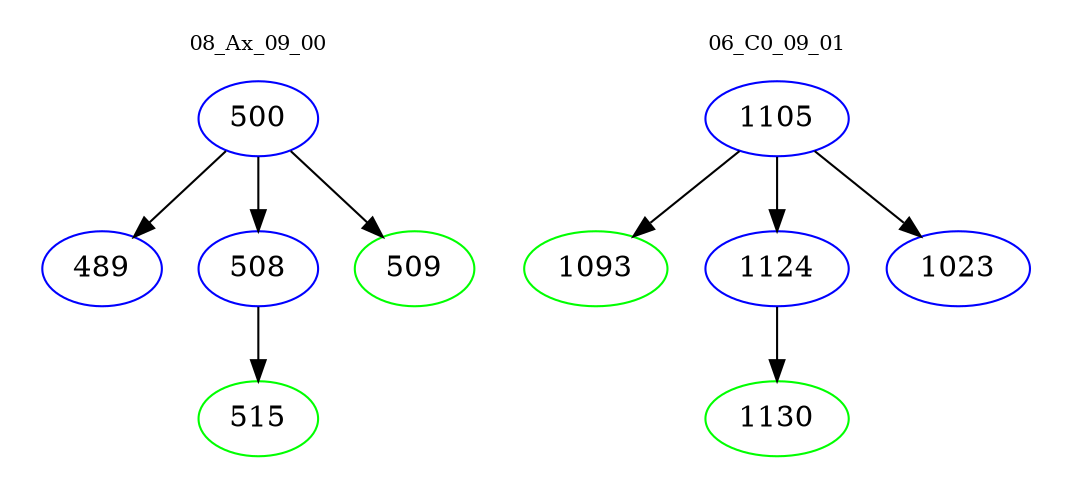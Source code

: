 digraph{
subgraph cluster_0 {
color = white
label = "08_Ax_09_00";
fontsize=10;
T0_500 [label="500", color="blue"]
T0_500 -> T0_489 [color="black"]
T0_489 [label="489", color="blue"]
T0_500 -> T0_508 [color="black"]
T0_508 [label="508", color="blue"]
T0_508 -> T0_515 [color="black"]
T0_515 [label="515", color="green"]
T0_500 -> T0_509 [color="black"]
T0_509 [label="509", color="green"]
}
subgraph cluster_1 {
color = white
label = "06_C0_09_01";
fontsize=10;
T1_1105 [label="1105", color="blue"]
T1_1105 -> T1_1093 [color="black"]
T1_1093 [label="1093", color="green"]
T1_1105 -> T1_1124 [color="black"]
T1_1124 [label="1124", color="blue"]
T1_1124 -> T1_1130 [color="black"]
T1_1130 [label="1130", color="green"]
T1_1105 -> T1_1023 [color="black"]
T1_1023 [label="1023", color="blue"]
}
}
